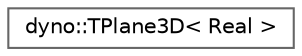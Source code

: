 digraph "Graphical Class Hierarchy"
{
 // LATEX_PDF_SIZE
  bgcolor="transparent";
  edge [fontname=Helvetica,fontsize=10,labelfontname=Helvetica,labelfontsize=10];
  node [fontname=Helvetica,fontsize=10,shape=box,height=0.2,width=0.4];
  rankdir="LR";
  Node0 [id="Node000000",label="dyno::TPlane3D\< Real \>",height=0.2,width=0.4,color="grey40", fillcolor="white", style="filled",URL="$classdyno_1_1_t_plane3_d.html",tooltip="2D geometric primitives in three-dimensional space"];
}
